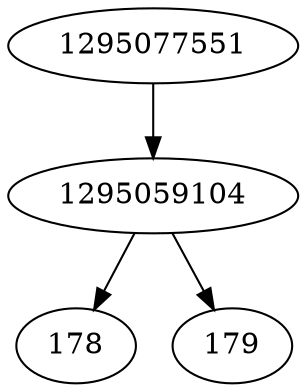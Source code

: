 strict digraph  {
1295059104;
178;
179;
1295077551;
1295059104 -> 178;
1295059104 -> 179;
1295077551 -> 1295059104;
}
